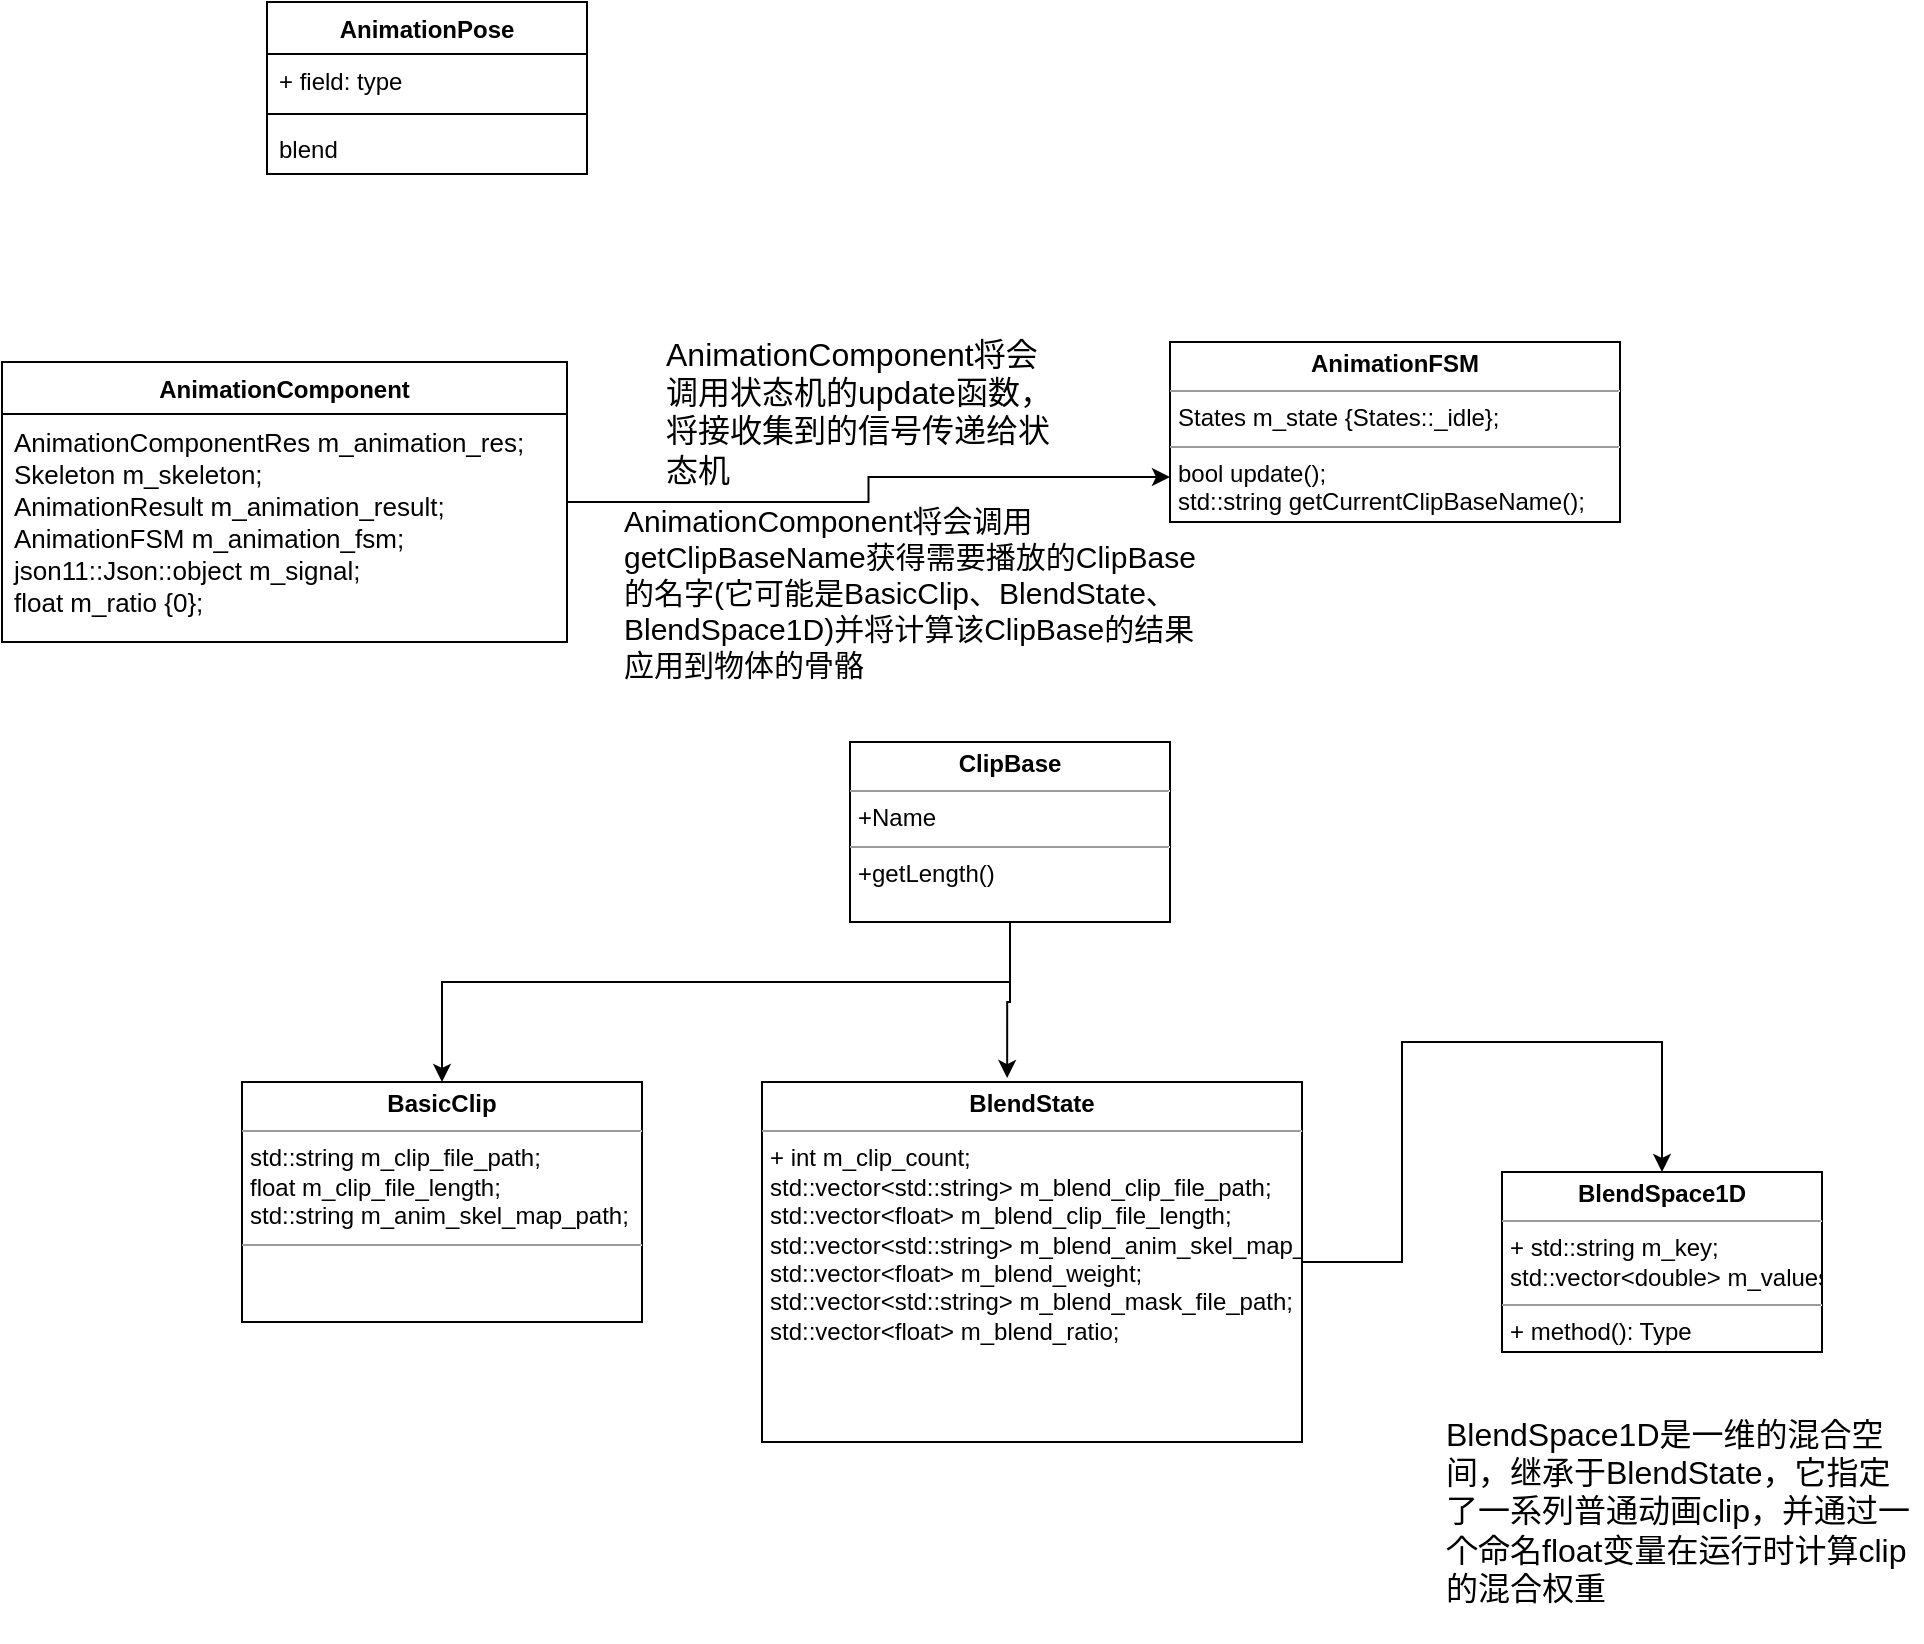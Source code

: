 <mxfile version="17.1.3" type="github">
  <diagram id="jPUyhOrV5SqNjyBGk9Kf" name="Page-1">
    <mxGraphModel dx="2524" dy="917" grid="1" gridSize="10" guides="1" tooltips="1" connect="1" arrows="1" fold="1" page="1" pageScale="1" pageWidth="827" pageHeight="1169" math="0" shadow="0">
      <root>
        <mxCell id="0" />
        <mxCell id="1" parent="0" />
        <mxCell id="138eJ2g4a-UKCfjiezDu-1" value="AnimationPose" style="swimlane;fontStyle=1;align=center;verticalAlign=top;childLayout=stackLayout;horizontal=1;startSize=26;horizontalStack=0;resizeParent=1;resizeParentMax=0;resizeLast=0;collapsible=1;marginBottom=0;" vertex="1" parent="1">
          <mxGeometry x="-37.5" y="110" width="160" height="86" as="geometry" />
        </mxCell>
        <mxCell id="138eJ2g4a-UKCfjiezDu-2" value="+ field: type" style="text;strokeColor=none;fillColor=none;align=left;verticalAlign=top;spacingLeft=4;spacingRight=4;overflow=hidden;rotatable=0;points=[[0,0.5],[1,0.5]];portConstraint=eastwest;" vertex="1" parent="138eJ2g4a-UKCfjiezDu-1">
          <mxGeometry y="26" width="160" height="26" as="geometry" />
        </mxCell>
        <mxCell id="138eJ2g4a-UKCfjiezDu-3" value="" style="line;strokeWidth=1;fillColor=none;align=left;verticalAlign=middle;spacingTop=-1;spacingLeft=3;spacingRight=3;rotatable=0;labelPosition=right;points=[];portConstraint=eastwest;" vertex="1" parent="138eJ2g4a-UKCfjiezDu-1">
          <mxGeometry y="52" width="160" height="8" as="geometry" />
        </mxCell>
        <mxCell id="138eJ2g4a-UKCfjiezDu-4" value="blend" style="text;strokeColor=none;fillColor=none;align=left;verticalAlign=top;spacingLeft=4;spacingRight=4;overflow=hidden;rotatable=0;points=[[0,0.5],[1,0.5]];portConstraint=eastwest;" vertex="1" parent="138eJ2g4a-UKCfjiezDu-1">
          <mxGeometry y="60" width="160" height="26" as="geometry" />
        </mxCell>
        <mxCell id="138eJ2g4a-UKCfjiezDu-20" style="edgeStyle=orthogonalEdgeStyle;rounded=0;orthogonalLoop=1;jettySize=auto;html=1;entryX=0;entryY=0.75;entryDx=0;entryDy=0;fontSize=16;" edge="1" parent="1" source="138eJ2g4a-UKCfjiezDu-5" target="138eJ2g4a-UKCfjiezDu-19">
          <mxGeometry relative="1" as="geometry" />
        </mxCell>
        <mxCell id="138eJ2g4a-UKCfjiezDu-5" value="AnimationComponent" style="swimlane;fontStyle=1;childLayout=stackLayout;horizontal=1;startSize=26;fillColor=none;horizontalStack=0;resizeParent=1;resizeParentMax=0;resizeLast=0;collapsible=1;marginBottom=0;" vertex="1" parent="1">
          <mxGeometry x="-170" y="290" width="282.5" height="140" as="geometry" />
        </mxCell>
        <mxCell id="138eJ2g4a-UKCfjiezDu-6" value="AnimationComponentRes m_animation_res;&#xa;Skeleton m_skeleton;&#xa;AnimationResult m_animation_result;&#xa;AnimationFSM m_animation_fsm;&#xa;json11::Json::object m_signal;&#xa;float m_ratio {0};" style="text;strokeColor=none;fillColor=none;align=left;verticalAlign=top;spacingLeft=4;spacingRight=4;overflow=hidden;rotatable=0;points=[[0,0.5],[1,0.5]];portConstraint=eastwest;fontSize=13;" vertex="1" parent="138eJ2g4a-UKCfjiezDu-5">
          <mxGeometry y="26" width="282.5" height="114" as="geometry" />
        </mxCell>
        <mxCell id="138eJ2g4a-UKCfjiezDu-12" style="edgeStyle=orthogonalEdgeStyle;rounded=0;orthogonalLoop=1;jettySize=auto;html=1;entryX=0.5;entryY=0;entryDx=0;entryDy=0;" edge="1" parent="1" source="138eJ2g4a-UKCfjiezDu-10" target="138eJ2g4a-UKCfjiezDu-11">
          <mxGeometry relative="1" as="geometry">
            <Array as="points">
              <mxPoint x="334" y="600" />
              <mxPoint x="50" y="600" />
            </Array>
          </mxGeometry>
        </mxCell>
        <mxCell id="138eJ2g4a-UKCfjiezDu-15" style="edgeStyle=orthogonalEdgeStyle;rounded=0;orthogonalLoop=1;jettySize=auto;html=1;entryX=0.454;entryY=-0.011;entryDx=0;entryDy=0;entryPerimeter=0;" edge="1" parent="1" source="138eJ2g4a-UKCfjiezDu-10" target="138eJ2g4a-UKCfjiezDu-13">
          <mxGeometry relative="1" as="geometry" />
        </mxCell>
        <mxCell id="138eJ2g4a-UKCfjiezDu-10" value="&lt;p style=&quot;margin: 0px ; margin-top: 4px ; text-align: center&quot;&gt;&lt;b&gt;ClipBase&lt;/b&gt;&lt;br&gt;&lt;/p&gt;&lt;hr size=&quot;1&quot;&gt;&lt;p style=&quot;margin: 0px ; margin-left: 4px&quot;&gt;+Name&lt;/p&gt;&lt;hr size=&quot;1&quot;&gt;&lt;p style=&quot;margin: 0px ; margin-left: 4px&quot;&gt;+getLength()&lt;br&gt;&lt;/p&gt;" style="verticalAlign=top;align=left;overflow=fill;fontSize=12;fontFamily=Helvetica;html=1;" vertex="1" parent="1">
          <mxGeometry x="254" y="480" width="160" height="90" as="geometry" />
        </mxCell>
        <mxCell id="138eJ2g4a-UKCfjiezDu-11" value="&lt;p style=&quot;margin: 0px ; margin-top: 4px ; text-align: center&quot;&gt;&lt;b&gt;BasicClip&lt;/b&gt;&lt;br&gt;&lt;/p&gt;&lt;hr size=&quot;1&quot;&gt;&lt;p style=&quot;margin: 0px ; margin-left: 4px&quot;&gt;std::string m_clip_file_path;&lt;/p&gt;&lt;p style=&quot;margin: 0px ; margin-left: 4px&quot;&gt;float m_clip_file_length;&lt;/p&gt;&lt;p style=&quot;margin: 0px ; margin-left: 4px&quot;&gt;std::string m_anim_skel_map_path;&lt;/p&gt;&lt;hr size=&quot;1&quot;&gt;&lt;p style=&quot;margin: 0px ; margin-left: 4px&quot;&gt;&lt;br&gt;&lt;/p&gt;" style="verticalAlign=top;align=left;overflow=fill;fontSize=12;fontFamily=Helvetica;html=1;" vertex="1" parent="1">
          <mxGeometry x="-50" y="650" width="200" height="120" as="geometry" />
        </mxCell>
        <mxCell id="138eJ2g4a-UKCfjiezDu-17" style="edgeStyle=orthogonalEdgeStyle;rounded=0;orthogonalLoop=1;jettySize=auto;html=1;entryX=0.5;entryY=0;entryDx=0;entryDy=0;" edge="1" parent="1" source="138eJ2g4a-UKCfjiezDu-13" target="138eJ2g4a-UKCfjiezDu-14">
          <mxGeometry relative="1" as="geometry" />
        </mxCell>
        <mxCell id="138eJ2g4a-UKCfjiezDu-13" value="&lt;p style=&quot;margin: 0px ; margin-top: 4px ; text-align: center&quot;&gt;&lt;b&gt;BlendState&lt;/b&gt;&lt;br&gt;&lt;/p&gt;&lt;hr size=&quot;1&quot;&gt;&lt;p style=&quot;margin: 0px ; margin-left: 4px&quot;&gt;+&amp;nbsp;&lt;span&gt;int m_clip_count;&lt;/span&gt;&lt;/p&gt;&lt;p style=&quot;margin: 0px ; margin-left: 4px&quot;&gt;std::vector&amp;lt;std::string&amp;gt; m_blend_clip_file_path;&lt;/p&gt;&lt;p style=&quot;margin: 0px ; margin-left: 4px&quot;&gt;std::vector&amp;lt;float&amp;gt; m_blend_clip_file_length;&lt;/p&gt;&lt;p style=&quot;margin: 0px ; margin-left: 4px&quot;&gt;std::vector&amp;lt;std::string&amp;gt; m_blend_anim_skel_map_path;&lt;/p&gt;&lt;p style=&quot;margin: 0px ; margin-left: 4px&quot;&gt;std::vector&amp;lt;float&amp;gt; m_blend_weight;&lt;/p&gt;&lt;p style=&quot;margin: 0px ; margin-left: 4px&quot;&gt;std::vector&amp;lt;std::string&amp;gt; m_blend_mask_file_path;&lt;/p&gt;&lt;p style=&quot;margin: 0px ; margin-left: 4px&quot;&gt;std::vector&amp;lt;float&amp;gt; m_blend_ratio;&lt;/p&gt;" style="verticalAlign=top;align=left;overflow=fill;fontSize=12;fontFamily=Helvetica;html=1;" vertex="1" parent="1">
          <mxGeometry x="210" y="650" width="270" height="180" as="geometry" />
        </mxCell>
        <mxCell id="138eJ2g4a-UKCfjiezDu-14" value="&lt;p style=&quot;margin: 0px ; margin-top: 4px ; text-align: center&quot;&gt;&lt;b&gt;BlendSpace1D&lt;/b&gt;&lt;br&gt;&lt;/p&gt;&lt;hr size=&quot;1&quot;&gt;&lt;p style=&quot;margin: 0px ; margin-left: 4px&quot;&gt;+&amp;nbsp;&lt;span&gt;std::string m_key;&lt;/span&gt;&lt;/p&gt;&lt;p style=&quot;margin: 0px ; margin-left: 4px&quot;&gt;std::vector&amp;lt;double&amp;gt; m_values;&lt;/p&gt;&lt;hr size=&quot;1&quot;&gt;&lt;p style=&quot;margin: 0px ; margin-left: 4px&quot;&gt;+ method(): Type&lt;/p&gt;" style="verticalAlign=top;align=left;overflow=fill;fontSize=12;fontFamily=Helvetica;html=1;" vertex="1" parent="1">
          <mxGeometry x="580" y="695" width="160" height="90" as="geometry" />
        </mxCell>
        <mxCell id="138eJ2g4a-UKCfjiezDu-18" value="&lt;font style=&quot;font-size: 16px&quot;&gt;BlendSpace1D是一维的混合空间，继承于BlendState，它指定了一系列普通动画clip，并通过一个命名float变量在运行时计算clip的混合权重&lt;/font&gt;" style="text;whiteSpace=wrap;html=1;" vertex="1" parent="1">
          <mxGeometry x="550" y="810" width="240" height="120" as="geometry" />
        </mxCell>
        <mxCell id="138eJ2g4a-UKCfjiezDu-19" value="&lt;p style=&quot;margin: 0px ; margin-top: 4px ; text-align: center&quot;&gt;&lt;b&gt;AnimationFSM&lt;/b&gt;&lt;br&gt;&lt;/p&gt;&lt;hr size=&quot;1&quot;&gt;&lt;p style=&quot;margin: 0px ; margin-left: 4px&quot;&gt;States m_state {States::_idle};&lt;/p&gt;&lt;hr size=&quot;1&quot;&gt;&lt;p style=&quot;margin: 0px ; margin-left: 4px&quot;&gt;bool update();&lt;/p&gt;&lt;p style=&quot;margin: 0px ; margin-left: 4px&quot;&gt;std::string getCurrentClipBaseName();&lt;/p&gt;" style="verticalAlign=top;align=left;overflow=fill;fontSize=12;fontFamily=Helvetica;html=1;" vertex="1" parent="1">
          <mxGeometry x="414" y="280" width="225" height="90" as="geometry" />
        </mxCell>
        <mxCell id="138eJ2g4a-UKCfjiezDu-25" value="&lt;span style=&quot;font-size: 16px ; text-align: center&quot;&gt;AnimationComponent将会调用状态机的update函数，将接收集到的信号传递给状态机&lt;/span&gt;" style="text;whiteSpace=wrap;html=1;" vertex="1" parent="1">
          <mxGeometry x="160" y="270" width="200" height="80" as="geometry" />
        </mxCell>
        <mxCell id="138eJ2g4a-UKCfjiezDu-29" value="&lt;div style=&quot;text-align: left ; font-size: 15px&quot;&gt;&lt;font style=&quot;font-size: 15px&quot;&gt;AnimationComponent将会调用getClipBaseName获得需要播放的ClipBase的名字(它可能是&lt;/font&gt;&lt;span&gt;BasicClip、BlendState、BlendSpace1D)并将计算该ClipBase的结果应用到物体的骨骼&lt;/span&gt;&lt;/div&gt;" style="text;html=1;strokeColor=none;fillColor=none;align=center;verticalAlign=middle;whiteSpace=wrap;rounded=0;glass=0;fontSize=16;" vertex="1" parent="1">
          <mxGeometry x="140" y="350" width="292.5" height="110" as="geometry" />
        </mxCell>
      </root>
    </mxGraphModel>
  </diagram>
</mxfile>
